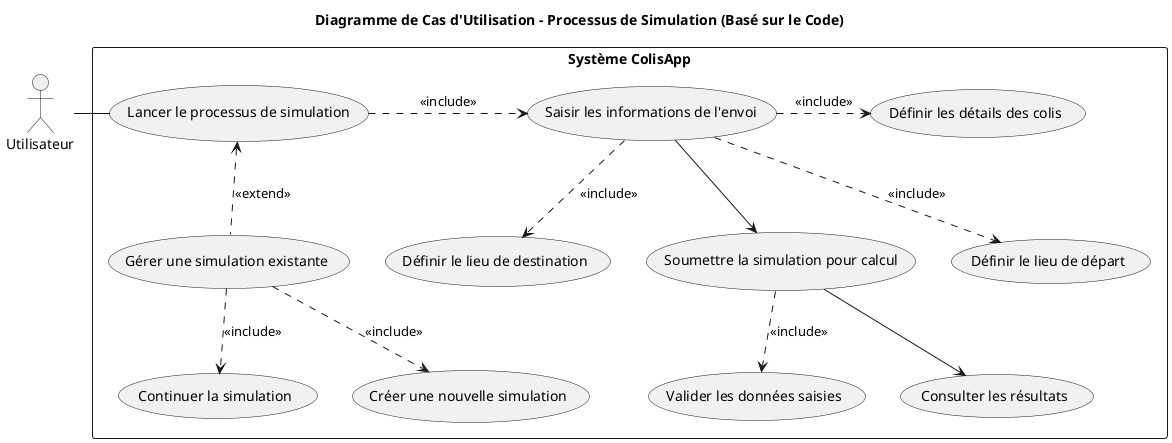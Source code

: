 @startuml uc_detail_simulation_code_based

title Diagramme de Cas d'Utilisation - Processus de Simulation (Basé sur le Code)


actor Utilisateur

rectangle "Système ColisApp" {
  usecase "Lancer le processus de simulation" as UC_Start

  ' Cas étendus au démarrage
  usecase "Gérer une simulation existante" as UC_ManageOld
  usecase "Continuer la simulation" as UC_Continue
  usecase "Créer une nouvelle simulation" as UC_CreateNew

  ' Cas inclus dans la création
  usecase "Saisir les informations de l'envoi" as UC_Input
  usecase "Définir le lieu de départ" as UC_SetDeparture
  usecase "Définir le lieu de destination" as UC_SetDestination
  usecase "Définir les détails des colis" as UC_SetParcels

  ' Cas de soumission
  usecase "Soumettre la simulation pour calcul" as UC_Submit
  usecase "Valider les données saisies" as UC_Validate

  ' Cas suivant
  usecase "Consulter les résultats" as UC_ViewResults
}

' L'utilisateur lance le processus
Utilisateur -right- UC_Start

' Au démarrage, le système peut trouver une ancienne simulation
UC_Start <.down. UC_ManageOld : <<extend>>
UC_ManageOld .down.> UC_Continue : <<include>>
UC_ManageOld .down.> UC_CreateNew : <<include>>

' Le processus principal inclut la saisie d'informations
UC_Start .right.> UC_Input : <<include>>

' La saisie est décomposée en plusieurs parties
UC_Input .down.> UC_SetDeparture : <<include>>
UC_Input .down.> UC_SetDestination : <<include>>
UC_Input .> UC_SetParcels : <<include>>

' L'utilisateur soumet ensuite le formulaire
UC_Input --> UC_Submit

' La soumission inclut une validation
UC_Submit .down.> UC_Validate : <<include>>

' Une soumission réussie mène à la consultation des résultats
UC_Submit --> UC_ViewResults

@enduml
